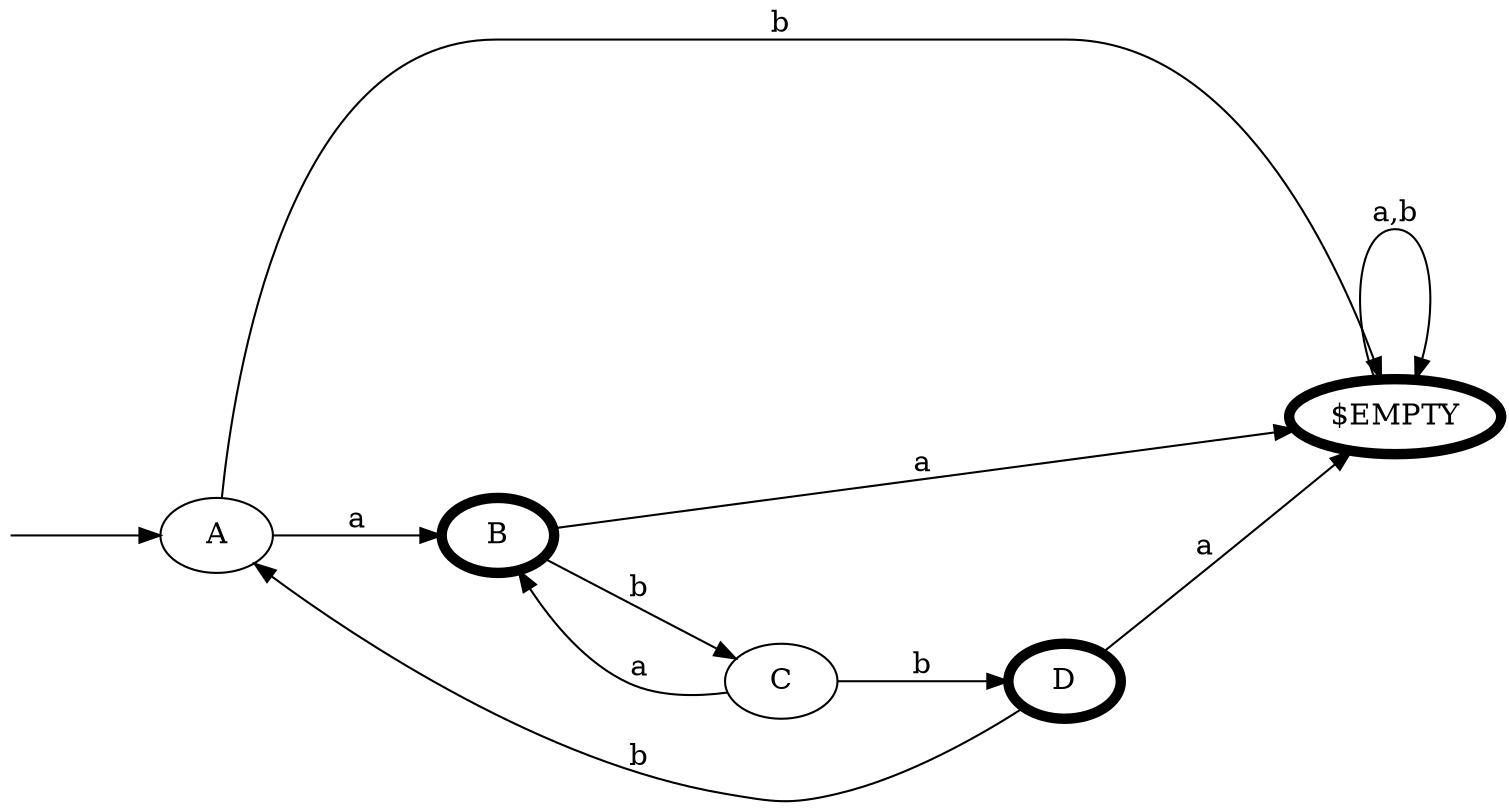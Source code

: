 digraph FiniteAutomata {
	rankdir=LR;
	nodesep=1.0;
	ranksep=1.0;
	"$" [shape=point, style=invis, width=0];
	"$" -> "A";
	"$EMPTY" [penwidth=5];
	"B" [penwidth=5];
	"D" [penwidth=5];
	"$EMPTY" -> "$EMPTY" [label="a,b"];
	"A" -> "$EMPTY" [label="b"];
	"A" -> "B" [label="a"];
	"B" -> "$EMPTY" [label="a"];
	"B" -> "C" [label="b"];
	"C" -> "B" [label="a"];
	"C" -> "D" [label="b"];
	"D" -> "$EMPTY" [label="a"];
	"D" -> "A" [label="b"];
}